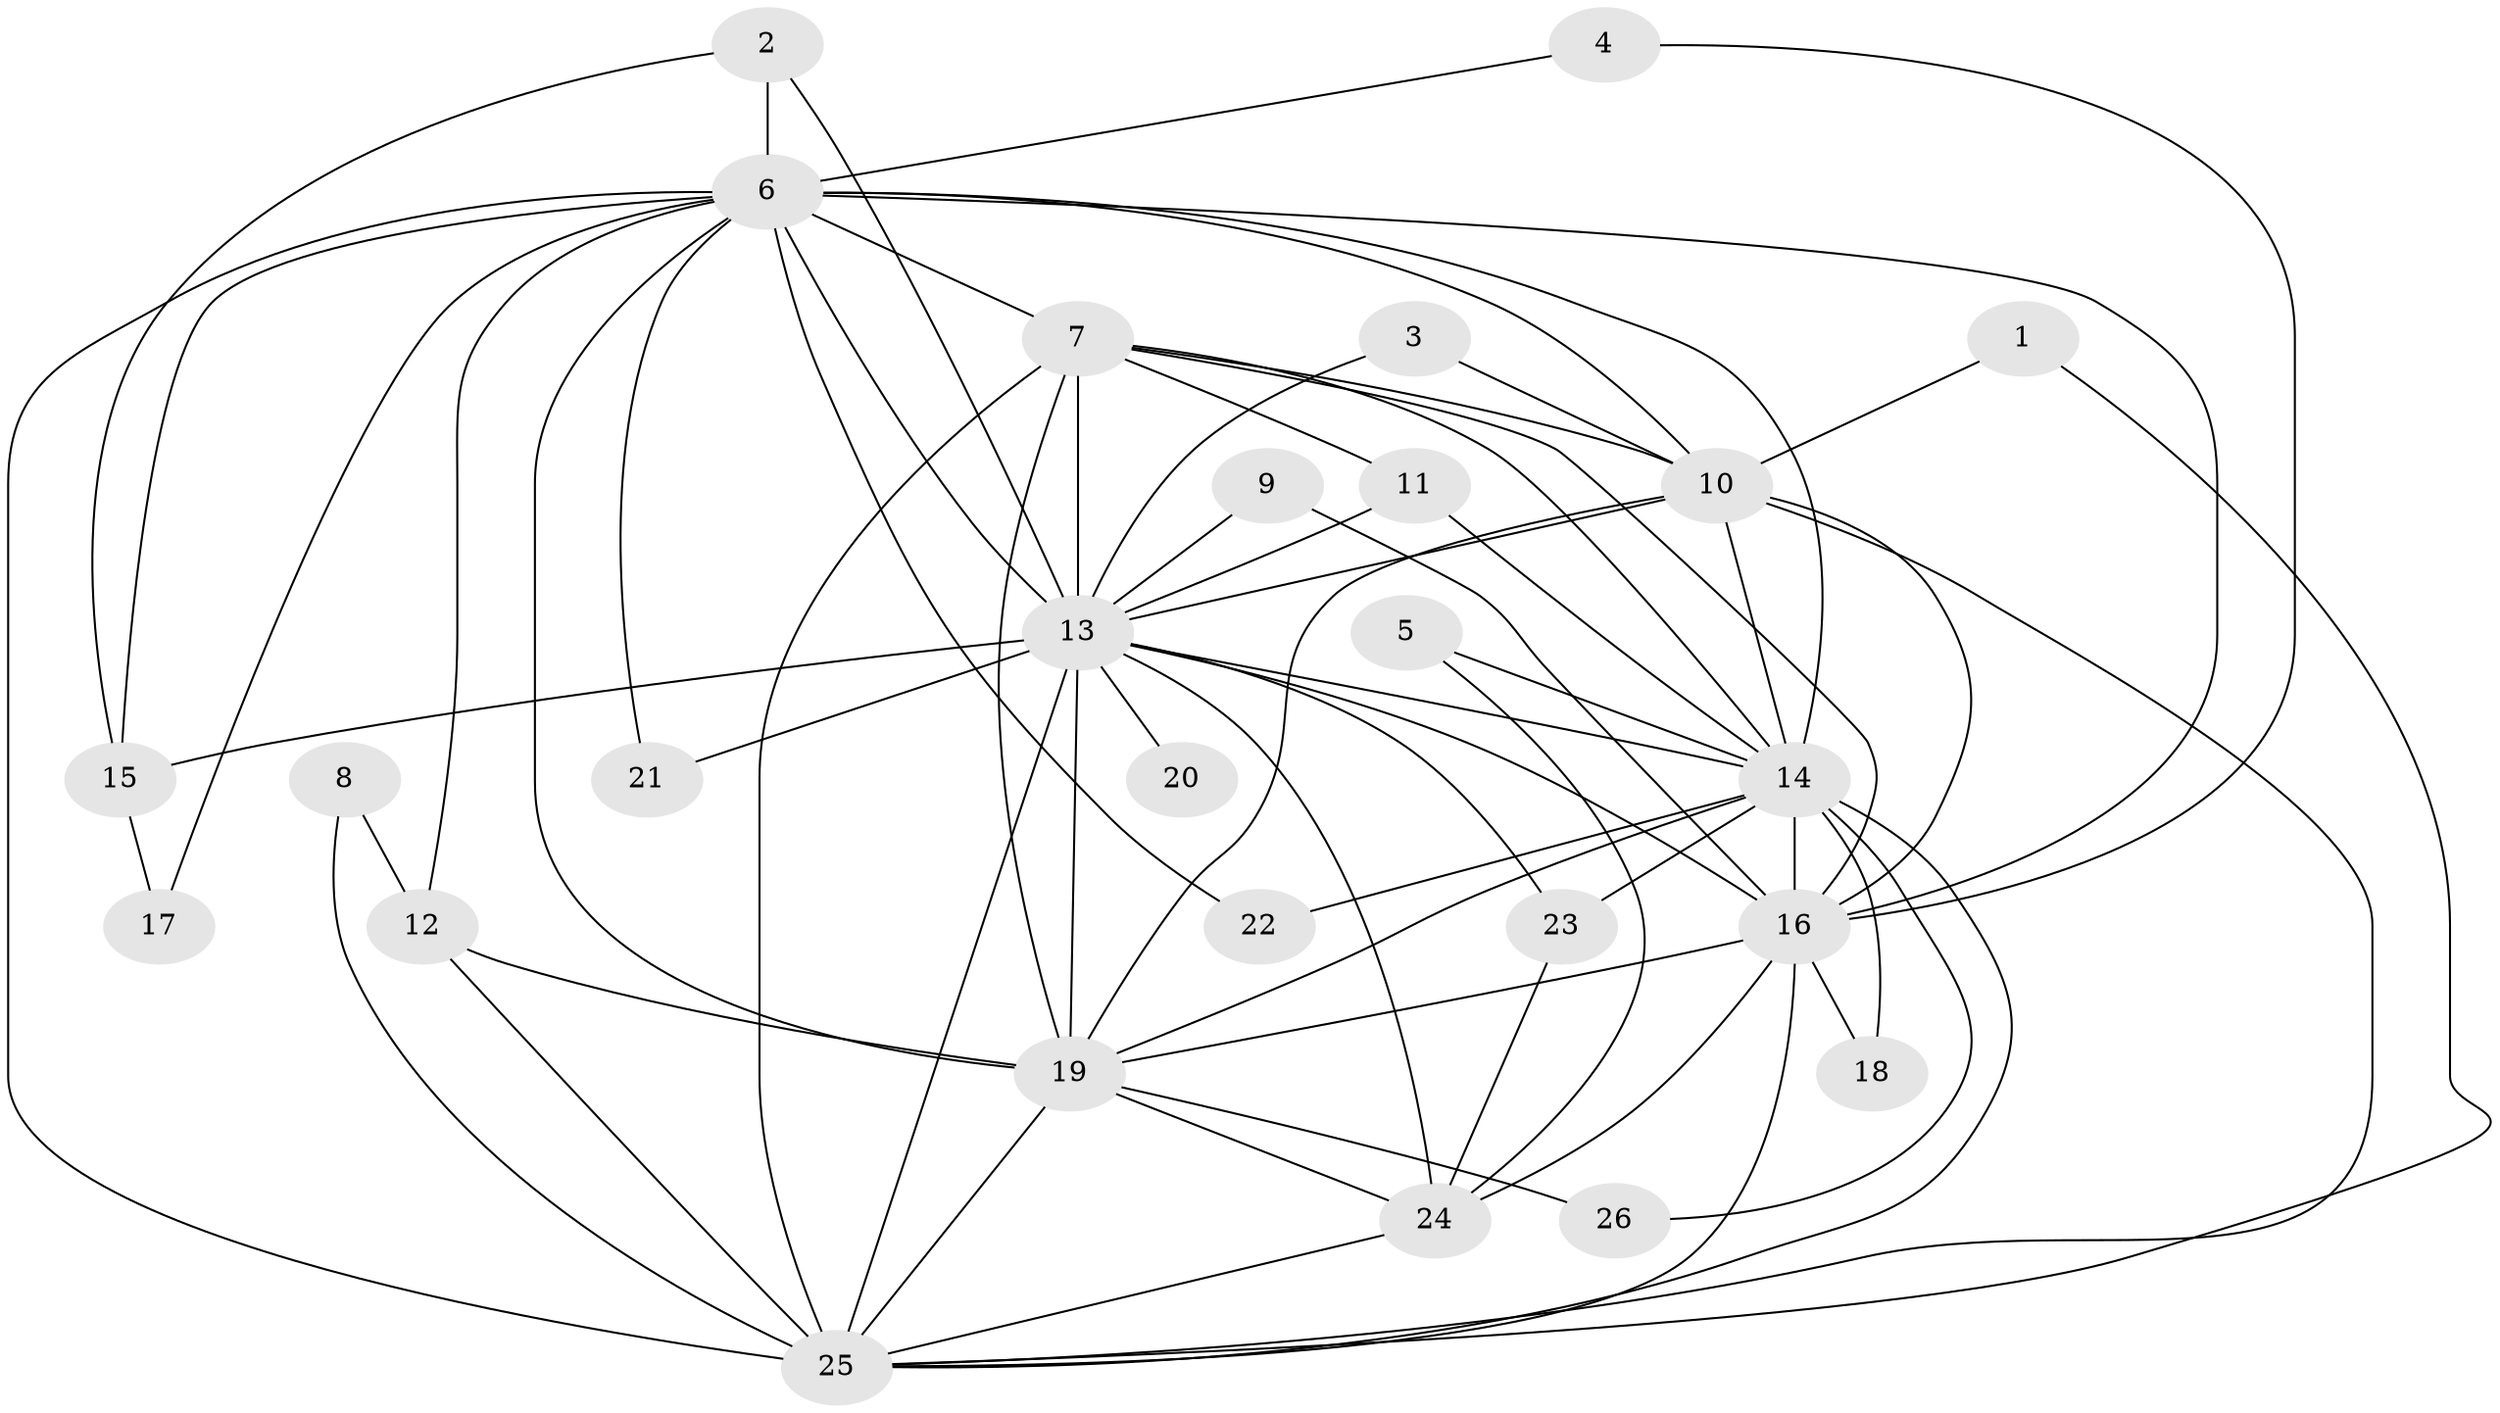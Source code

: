 // original degree distribution, {15: 0.058823529411764705, 12: 0.058823529411764705, 14: 0.0392156862745098, 18: 0.0196078431372549, 25: 0.0196078431372549, 2: 0.5098039215686274, 3: 0.19607843137254902, 4: 0.09803921568627451}
// Generated by graph-tools (version 1.1) at 2025/25/03/09/25 03:25:41]
// undirected, 26 vertices, 69 edges
graph export_dot {
graph [start="1"]
  node [color=gray90,style=filled];
  1;
  2;
  3;
  4;
  5;
  6;
  7;
  8;
  9;
  10;
  11;
  12;
  13;
  14;
  15;
  16;
  17;
  18;
  19;
  20;
  21;
  22;
  23;
  24;
  25;
  26;
  1 -- 10 [weight=1.0];
  1 -- 25 [weight=1.0];
  2 -- 6 [weight=1.0];
  2 -- 13 [weight=1.0];
  2 -- 15 [weight=1.0];
  3 -- 10 [weight=1.0];
  3 -- 13 [weight=1.0];
  4 -- 6 [weight=1.0];
  4 -- 16 [weight=1.0];
  5 -- 14 [weight=1.0];
  5 -- 24 [weight=1.0];
  6 -- 7 [weight=3.0];
  6 -- 10 [weight=3.0];
  6 -- 12 [weight=1.0];
  6 -- 13 [weight=5.0];
  6 -- 14 [weight=4.0];
  6 -- 15 [weight=2.0];
  6 -- 16 [weight=5.0];
  6 -- 17 [weight=1.0];
  6 -- 19 [weight=3.0];
  6 -- 21 [weight=1.0];
  6 -- 22 [weight=1.0];
  6 -- 25 [weight=4.0];
  7 -- 10 [weight=1.0];
  7 -- 11 [weight=1.0];
  7 -- 13 [weight=2.0];
  7 -- 14 [weight=1.0];
  7 -- 16 [weight=1.0];
  7 -- 19 [weight=1.0];
  7 -- 25 [weight=2.0];
  8 -- 12 [weight=1.0];
  8 -- 25 [weight=1.0];
  9 -- 13 [weight=1.0];
  9 -- 16 [weight=1.0];
  10 -- 13 [weight=1.0];
  10 -- 14 [weight=2.0];
  10 -- 16 [weight=1.0];
  10 -- 19 [weight=2.0];
  10 -- 25 [weight=1.0];
  11 -- 13 [weight=1.0];
  11 -- 14 [weight=2.0];
  12 -- 19 [weight=1.0];
  12 -- 25 [weight=1.0];
  13 -- 14 [weight=3.0];
  13 -- 15 [weight=1.0];
  13 -- 16 [weight=1.0];
  13 -- 19 [weight=2.0];
  13 -- 20 [weight=1.0];
  13 -- 21 [weight=1.0];
  13 -- 23 [weight=1.0];
  13 -- 24 [weight=1.0];
  13 -- 25 [weight=1.0];
  14 -- 16 [weight=1.0];
  14 -- 18 [weight=1.0];
  14 -- 19 [weight=1.0];
  14 -- 22 [weight=1.0];
  14 -- 23 [weight=1.0];
  14 -- 25 [weight=1.0];
  14 -- 26 [weight=1.0];
  15 -- 17 [weight=1.0];
  16 -- 18 [weight=1.0];
  16 -- 19 [weight=1.0];
  16 -- 24 [weight=1.0];
  16 -- 25 [weight=2.0];
  19 -- 24 [weight=1.0];
  19 -- 25 [weight=1.0];
  19 -- 26 [weight=1.0];
  23 -- 24 [weight=1.0];
  24 -- 25 [weight=1.0];
}
